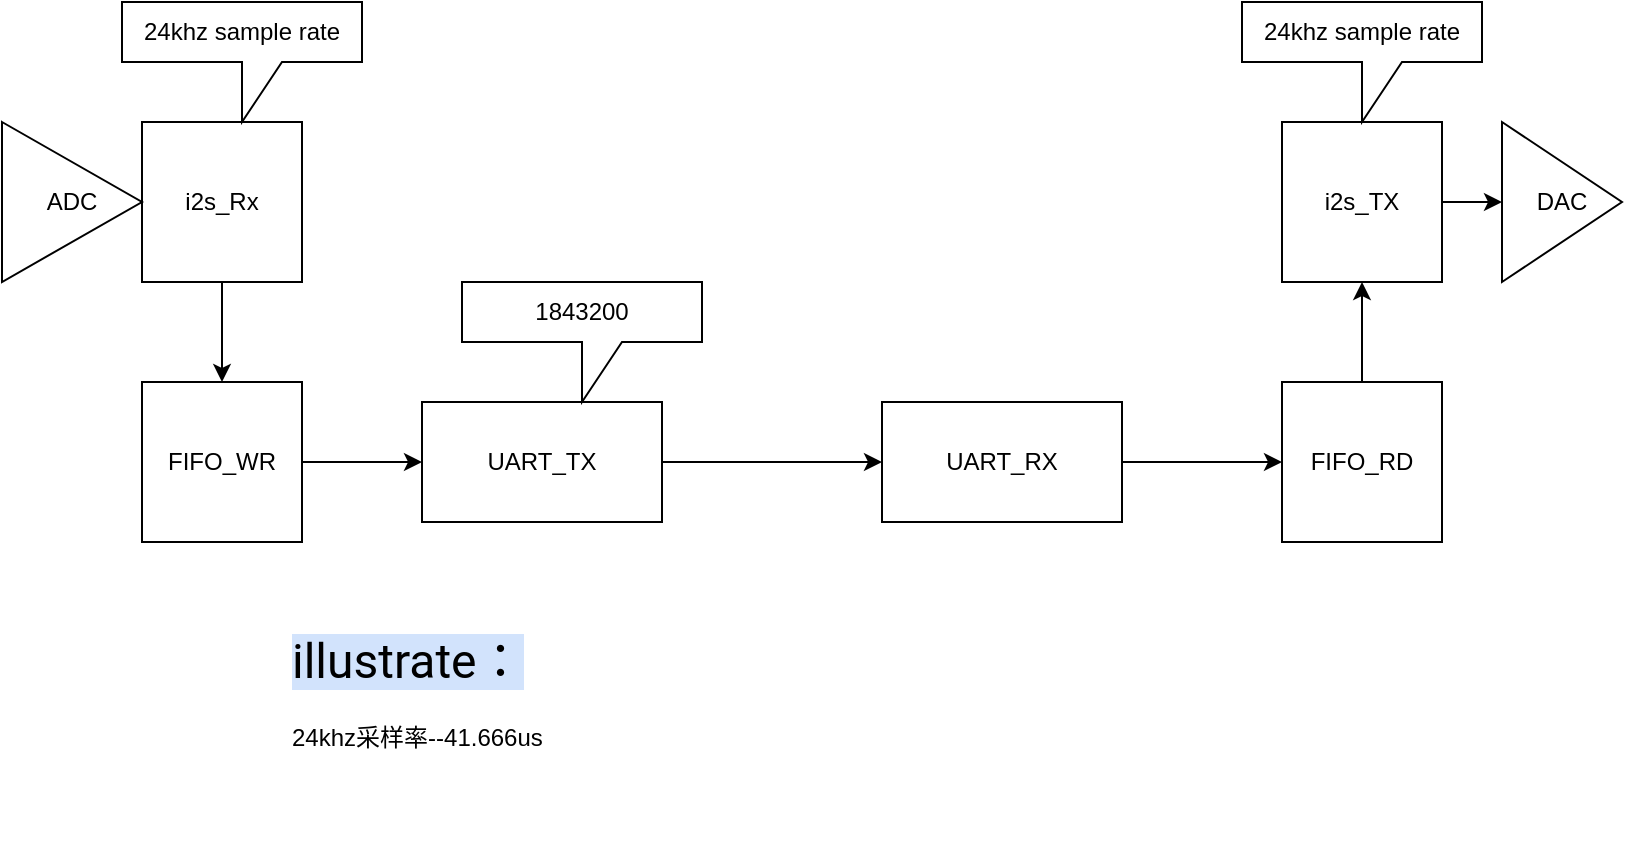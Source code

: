 <mxfile version="15.8.2" type="github">
  <diagram id="0SSqz05uCD_B4Oa7NDAf" name="Page-1">
    <mxGraphModel dx="981" dy="548" grid="1" gridSize="10" guides="1" tooltips="1" connect="1" arrows="1" fold="1" page="1" pageScale="1" pageWidth="827" pageHeight="1169" math="0" shadow="0">
      <root>
        <mxCell id="0" />
        <mxCell id="1" parent="0" />
        <mxCell id="Vx_kvmbCpHdBKnT_1PFn-3" style="edgeStyle=orthogonalEdgeStyle;rounded=0;orthogonalLoop=1;jettySize=auto;html=1;exitX=1;exitY=0.5;exitDx=0;exitDy=0;entryX=0;entryY=0.5;entryDx=0;entryDy=0;" edge="1" parent="1" source="Vx_kvmbCpHdBKnT_1PFn-1" target="Vx_kvmbCpHdBKnT_1PFn-2">
          <mxGeometry relative="1" as="geometry" />
        </mxCell>
        <mxCell id="Vx_kvmbCpHdBKnT_1PFn-1" value="UART_TX" style="rounded=0;whiteSpace=wrap;html=1;" vertex="1" parent="1">
          <mxGeometry x="220" y="220" width="120" height="60" as="geometry" />
        </mxCell>
        <mxCell id="Vx_kvmbCpHdBKnT_1PFn-7" style="edgeStyle=orthogonalEdgeStyle;rounded=0;orthogonalLoop=1;jettySize=auto;html=1;entryX=0;entryY=0.5;entryDx=0;entryDy=0;" edge="1" parent="1" source="Vx_kvmbCpHdBKnT_1PFn-2" target="Vx_kvmbCpHdBKnT_1PFn-6">
          <mxGeometry relative="1" as="geometry" />
        </mxCell>
        <mxCell id="Vx_kvmbCpHdBKnT_1PFn-2" value="UART_RX" style="rounded=0;whiteSpace=wrap;html=1;" vertex="1" parent="1">
          <mxGeometry x="450" y="220" width="120" height="60" as="geometry" />
        </mxCell>
        <mxCell id="Vx_kvmbCpHdBKnT_1PFn-5" style="edgeStyle=orthogonalEdgeStyle;rounded=0;orthogonalLoop=1;jettySize=auto;html=1;exitX=1;exitY=0.5;exitDx=0;exitDy=0;entryX=0;entryY=0.5;entryDx=0;entryDy=0;" edge="1" parent="1" source="Vx_kvmbCpHdBKnT_1PFn-4" target="Vx_kvmbCpHdBKnT_1PFn-1">
          <mxGeometry relative="1" as="geometry" />
        </mxCell>
        <mxCell id="Vx_kvmbCpHdBKnT_1PFn-4" value="FIFO_WR" style="whiteSpace=wrap;html=1;aspect=fixed;" vertex="1" parent="1">
          <mxGeometry x="80" y="210" width="80" height="80" as="geometry" />
        </mxCell>
        <mxCell id="Vx_kvmbCpHdBKnT_1PFn-13" style="edgeStyle=orthogonalEdgeStyle;rounded=0;orthogonalLoop=1;jettySize=auto;html=1;exitX=0.5;exitY=0;exitDx=0;exitDy=0;entryX=0.5;entryY=1;entryDx=0;entryDy=0;" edge="1" parent="1" source="Vx_kvmbCpHdBKnT_1PFn-6" target="Vx_kvmbCpHdBKnT_1PFn-12">
          <mxGeometry relative="1" as="geometry" />
        </mxCell>
        <mxCell id="Vx_kvmbCpHdBKnT_1PFn-6" value="FIFO_RD" style="whiteSpace=wrap;html=1;aspect=fixed;" vertex="1" parent="1">
          <mxGeometry x="650" y="210" width="80" height="80" as="geometry" />
        </mxCell>
        <mxCell id="Vx_kvmbCpHdBKnT_1PFn-9" style="edgeStyle=orthogonalEdgeStyle;rounded=0;orthogonalLoop=1;jettySize=auto;html=1;exitX=0.5;exitY=1;exitDx=0;exitDy=0;entryX=0.5;entryY=0;entryDx=0;entryDy=0;" edge="1" parent="1" source="Vx_kvmbCpHdBKnT_1PFn-8" target="Vx_kvmbCpHdBKnT_1PFn-4">
          <mxGeometry relative="1" as="geometry" />
        </mxCell>
        <mxCell id="Vx_kvmbCpHdBKnT_1PFn-8" value="i2s_Rx" style="whiteSpace=wrap;html=1;aspect=fixed;" vertex="1" parent="1">
          <mxGeometry x="80" y="80" width="80" height="80" as="geometry" />
        </mxCell>
        <mxCell id="Vx_kvmbCpHdBKnT_1PFn-11" value="24khz sample rate" style="shape=callout;whiteSpace=wrap;html=1;perimeter=calloutPerimeter;" vertex="1" parent="1">
          <mxGeometry x="70" y="20" width="120" height="60" as="geometry" />
        </mxCell>
        <mxCell id="Vx_kvmbCpHdBKnT_1PFn-17" style="edgeStyle=orthogonalEdgeStyle;rounded=0;orthogonalLoop=1;jettySize=auto;html=1;entryX=0;entryY=0.5;entryDx=0;entryDy=0;" edge="1" parent="1" source="Vx_kvmbCpHdBKnT_1PFn-12" target="Vx_kvmbCpHdBKnT_1PFn-15">
          <mxGeometry relative="1" as="geometry" />
        </mxCell>
        <mxCell id="Vx_kvmbCpHdBKnT_1PFn-12" value="i2s_TX" style="whiteSpace=wrap;html=1;aspect=fixed;" vertex="1" parent="1">
          <mxGeometry x="650" y="80" width="80" height="80" as="geometry" />
        </mxCell>
        <mxCell id="Vx_kvmbCpHdBKnT_1PFn-14" value="ADC" style="triangle;whiteSpace=wrap;html=1;" vertex="1" parent="1">
          <mxGeometry x="10" y="80" width="70" height="80" as="geometry" />
        </mxCell>
        <mxCell id="Vx_kvmbCpHdBKnT_1PFn-15" value="DAC" style="triangle;whiteSpace=wrap;html=1;" vertex="1" parent="1">
          <mxGeometry x="760" y="80" width="60" height="80" as="geometry" />
        </mxCell>
        <mxCell id="Vx_kvmbCpHdBKnT_1PFn-16" value="24khz sample rate" style="shape=callout;whiteSpace=wrap;html=1;perimeter=calloutPerimeter;" vertex="1" parent="1">
          <mxGeometry x="630" y="20" width="120" height="60" as="geometry" />
        </mxCell>
        <mxCell id="Vx_kvmbCpHdBKnT_1PFn-18" value="&lt;h1&gt;&lt;span class=&quot;VIiyi&quot; lang=&quot;en&quot; style=&quot;display: inline ; font-family: &amp;#34;roboto&amp;#34; , &amp;#34;robotodraft&amp;#34; , &amp;#34;helvetica&amp;#34; , &amp;#34;arial&amp;#34; , sans-serif ; font-weight: 400 ; background-color: rgb(245 , 245 , 245)&quot;&gt;&lt;span class=&quot;JLqJ4b ChMk0b&quot; style=&quot;cursor: pointer ; background-color: rgb(210 , 227 , 252)&quot;&gt;&lt;span&gt;illustrate：&lt;/span&gt;&lt;/span&gt;&lt;/span&gt;&lt;span style=&quot;font-family: &amp;#34;roboto&amp;#34; , &amp;#34;robotodraft&amp;#34; , &amp;#34;helvetica&amp;#34; , &amp;#34;arial&amp;#34; , sans-serif ; font-weight: 400 ; background-color: rgb(245 , 245 , 245)&quot;&gt;&lt;/span&gt;&lt;br&gt;&lt;/h1&gt;&lt;p&gt;24khz采样率--41.666us&lt;/p&gt;" style="text;html=1;strokeColor=none;fillColor=none;spacing=5;spacingTop=-20;whiteSpace=wrap;overflow=hidden;rounded=0;" vertex="1" parent="1">
          <mxGeometry x="150" y="330" width="190" height="120" as="geometry" />
        </mxCell>
        <mxCell id="Vx_kvmbCpHdBKnT_1PFn-19" value="1843200" style="shape=callout;whiteSpace=wrap;html=1;perimeter=calloutPerimeter;" vertex="1" parent="1">
          <mxGeometry x="240" y="160" width="120" height="60" as="geometry" />
        </mxCell>
      </root>
    </mxGraphModel>
  </diagram>
</mxfile>
